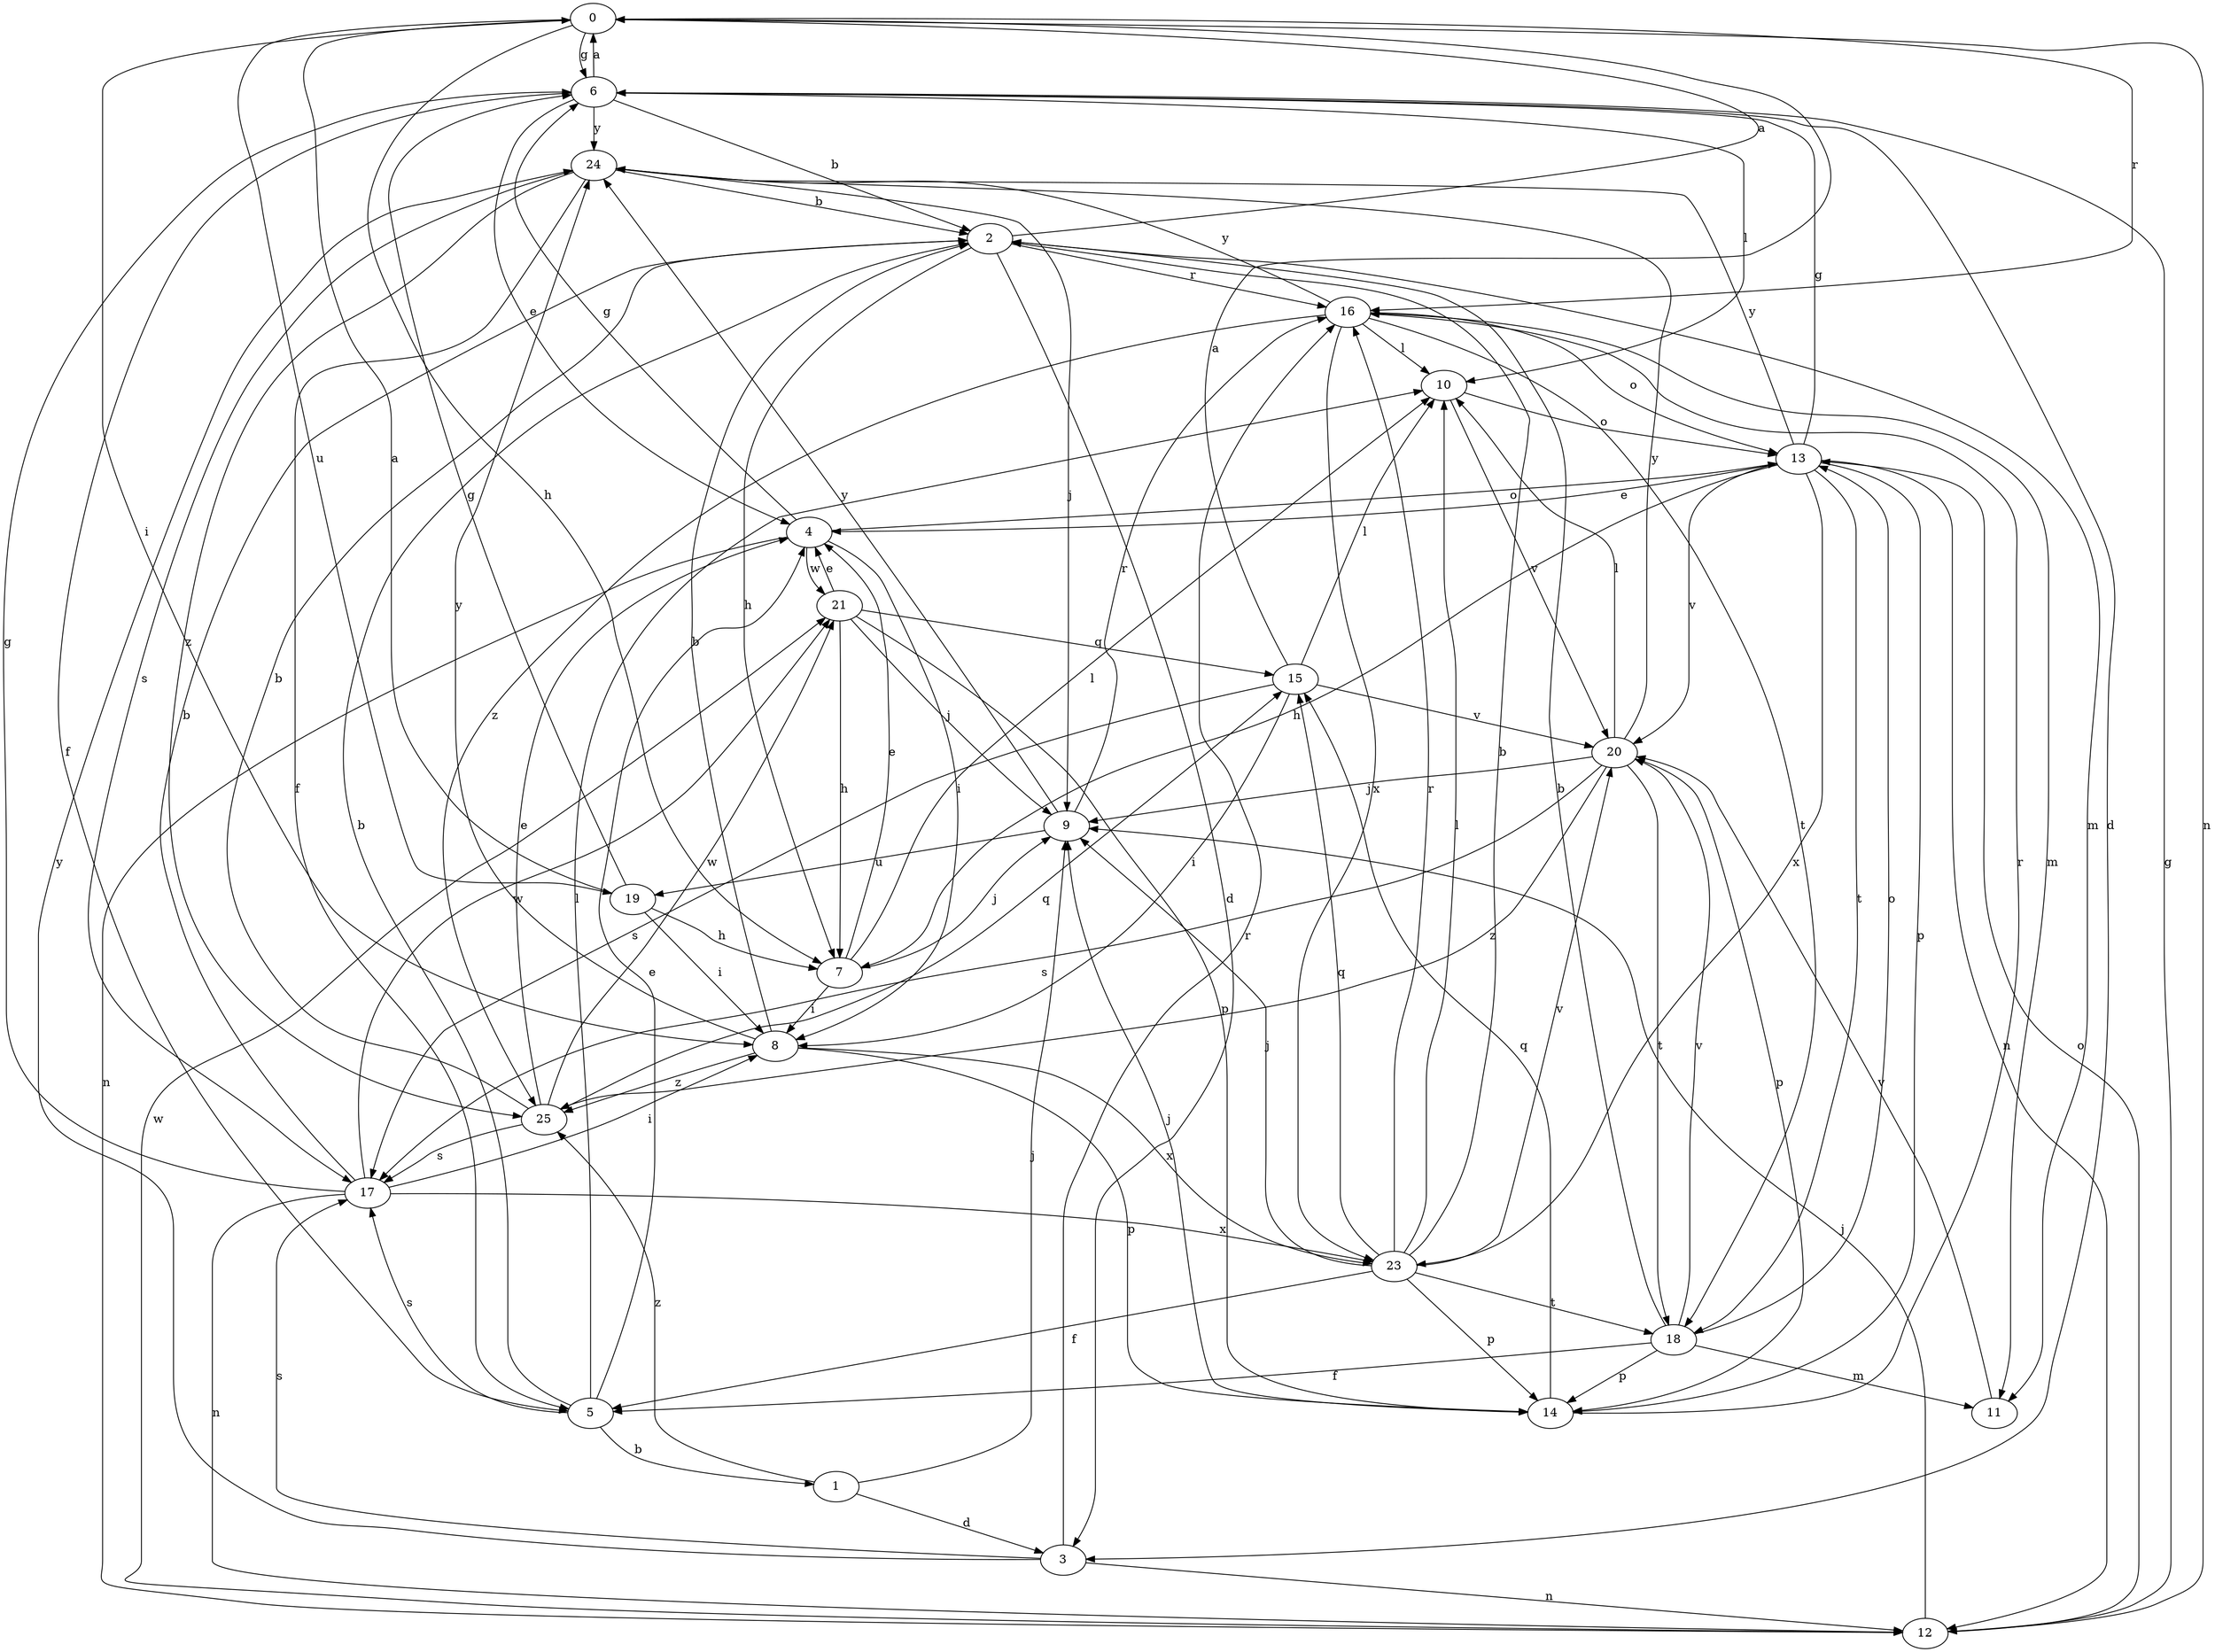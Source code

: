 strict digraph  {
0;
1;
2;
3;
4;
5;
6;
7;
8;
9;
10;
11;
12;
13;
14;
15;
16;
17;
18;
19;
20;
21;
23;
24;
25;
0 -> 6  [label=g];
0 -> 7  [label=h];
0 -> 8  [label=i];
0 -> 12  [label=n];
0 -> 16  [label=r];
0 -> 19  [label=u];
1 -> 3  [label=d];
1 -> 9  [label=j];
1 -> 25  [label=z];
2 -> 0  [label=a];
2 -> 3  [label=d];
2 -> 7  [label=h];
2 -> 11  [label=m];
2 -> 16  [label=r];
3 -> 12  [label=n];
3 -> 16  [label=r];
3 -> 17  [label=s];
3 -> 24  [label=y];
4 -> 6  [label=g];
4 -> 8  [label=i];
4 -> 12  [label=n];
4 -> 13  [label=o];
4 -> 21  [label=w];
5 -> 1  [label=b];
5 -> 2  [label=b];
5 -> 4  [label=e];
5 -> 10  [label=l];
5 -> 17  [label=s];
6 -> 0  [label=a];
6 -> 2  [label=b];
6 -> 3  [label=d];
6 -> 4  [label=e];
6 -> 5  [label=f];
6 -> 10  [label=l];
6 -> 24  [label=y];
7 -> 4  [label=e];
7 -> 8  [label=i];
7 -> 9  [label=j];
7 -> 10  [label=l];
8 -> 2  [label=b];
8 -> 14  [label=p];
8 -> 23  [label=x];
8 -> 24  [label=y];
8 -> 25  [label=z];
9 -> 16  [label=r];
9 -> 19  [label=u];
9 -> 24  [label=y];
10 -> 13  [label=o];
10 -> 20  [label=v];
11 -> 20  [label=v];
12 -> 6  [label=g];
12 -> 9  [label=j];
12 -> 13  [label=o];
12 -> 21  [label=w];
13 -> 4  [label=e];
13 -> 6  [label=g];
13 -> 7  [label=h];
13 -> 12  [label=n];
13 -> 14  [label=p];
13 -> 18  [label=t];
13 -> 20  [label=v];
13 -> 23  [label=x];
13 -> 24  [label=y];
14 -> 9  [label=j];
14 -> 15  [label=q];
14 -> 16  [label=r];
15 -> 0  [label=a];
15 -> 8  [label=i];
15 -> 10  [label=l];
15 -> 17  [label=s];
15 -> 20  [label=v];
16 -> 10  [label=l];
16 -> 11  [label=m];
16 -> 13  [label=o];
16 -> 18  [label=t];
16 -> 23  [label=x];
16 -> 24  [label=y];
16 -> 25  [label=z];
17 -> 2  [label=b];
17 -> 6  [label=g];
17 -> 8  [label=i];
17 -> 12  [label=n];
17 -> 21  [label=w];
17 -> 23  [label=x];
18 -> 2  [label=b];
18 -> 5  [label=f];
18 -> 11  [label=m];
18 -> 13  [label=o];
18 -> 14  [label=p];
18 -> 20  [label=v];
19 -> 0  [label=a];
19 -> 6  [label=g];
19 -> 7  [label=h];
19 -> 8  [label=i];
20 -> 9  [label=j];
20 -> 10  [label=l];
20 -> 14  [label=p];
20 -> 17  [label=s];
20 -> 18  [label=t];
20 -> 24  [label=y];
20 -> 25  [label=z];
21 -> 4  [label=e];
21 -> 7  [label=h];
21 -> 9  [label=j];
21 -> 14  [label=p];
21 -> 15  [label=q];
23 -> 2  [label=b];
23 -> 5  [label=f];
23 -> 9  [label=j];
23 -> 10  [label=l];
23 -> 14  [label=p];
23 -> 15  [label=q];
23 -> 16  [label=r];
23 -> 18  [label=t];
23 -> 20  [label=v];
24 -> 2  [label=b];
24 -> 5  [label=f];
24 -> 9  [label=j];
24 -> 17  [label=s];
24 -> 25  [label=z];
25 -> 2  [label=b];
25 -> 4  [label=e];
25 -> 15  [label=q];
25 -> 17  [label=s];
25 -> 21  [label=w];
}
